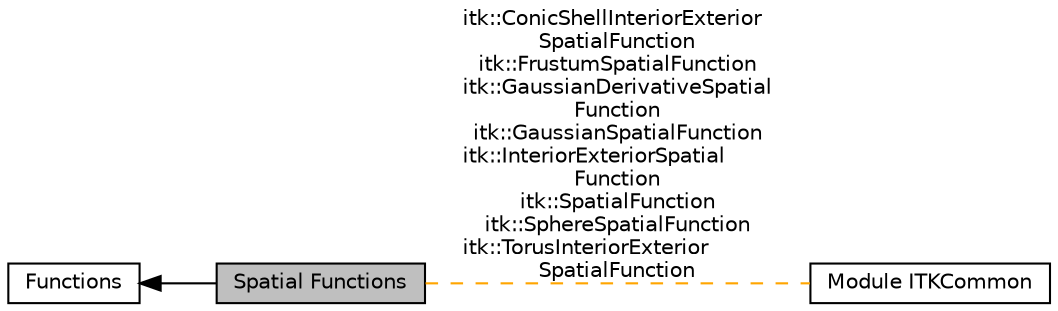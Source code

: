 digraph "Spatial Functions"
{
  edge [fontname="Helvetica",fontsize="10",labelfontname="Helvetica",labelfontsize="10"];
  node [fontname="Helvetica",fontsize="10",shape=box];
  rankdir=LR;
  Node2 [label="Functions",height=0.2,width=0.4,color="black", fillcolor="white", style="filled",URL="$group__Functions.html",tooltip=" "];
  Node3 [label="Module ITKCommon",height=0.2,width=0.4,color="black", fillcolor="white", style="filled",URL="$group__ITKCommon.html",tooltip=" "];
  Node1 [label="Spatial Functions",height=0.2,width=0.4,color="black", fillcolor="grey75", style="filled", fontcolor="black",tooltip=" "];
  Node2->Node1 [shape=plaintext, dir="back", style="solid"];
  Node1->Node3 [shape=plaintext, label="itk::ConicShellInteriorExterior\lSpatialFunction\nitk::FrustumSpatialFunction\nitk::GaussianDerivativeSpatial\lFunction\nitk::GaussianSpatialFunction\nitk::InteriorExteriorSpatial\lFunction\nitk::SpatialFunction\nitk::SphereSpatialFunction\nitk::TorusInteriorExterior\lSpatialFunction", color="orange", dir="none", style="dashed"];
}
